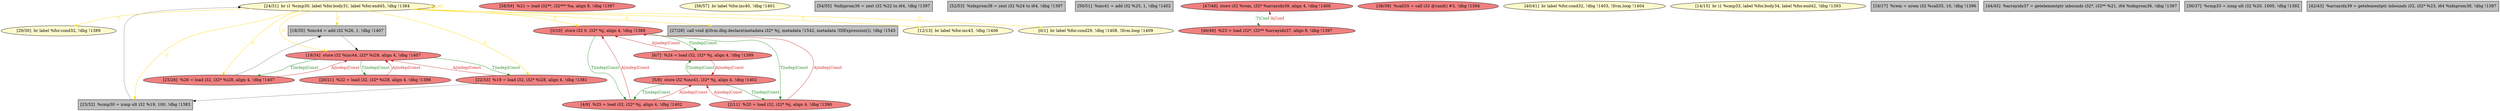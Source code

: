 
digraph G {


node4148 [fillcolor=lemonchiffon,label="[29/30]  br label %for.cond32, !dbg !1389",shape=ellipse,style=filled ]
node4147 [fillcolor=lightcoral,label="[58/59]  %21 = load i32**, i32*** %a, align 8, !dbg !1397",shape=ellipse,style=filled ]
node4146 [fillcolor=lemonchiffon,label="[56/57]  br label %for.inc40, !dbg !1401",shape=ellipse,style=filled ]
node4149 [fillcolor=lightcoral,label="[3/10]  store i32 0, i32* %j, align 4, !dbg !1388",shape=ellipse,style=filled ]
node4145 [fillcolor=lightcoral,label="[20/21]  %22 = load i32, i32* %i28, align 4, !dbg !1398",shape=ellipse,style=filled ]
node4143 [fillcolor=grey,label="[54/55]  %idxprom36 = zext i32 %22 to i64, !dbg !1397",shape=rectangle,style=filled ]
node4142 [fillcolor=grey,label="[52/53]  %idxprom38 = zext i32 %24 to i64, !dbg !1397",shape=rectangle,style=filled ]
node4150 [fillcolor=grey,label="[27/28]  call void @llvm.dbg.declare(metadata i32* %j, metadata !1542, metadata !DIExpression()), !dbg !1545",shape=rectangle,style=filled ]
node4141 [fillcolor=lightcoral,label="[5/8]  store i32 %inc41, i32* %j, align 4, !dbg !1402",shape=ellipse,style=filled ]
node4139 [fillcolor=grey,label="[50/51]  %inc41 = add i32 %25, 1, !dbg !1402",shape=rectangle,style=filled ]
node4138 [fillcolor=lightcoral,label="[47/48]  store i32 %rem, i32* %arrayidx39, align 4, !dbg !1400",shape=ellipse,style=filled ]
node4126 [fillcolor=grey,label="[18/35]  %inc44 = add i32 %26, 1, !dbg !1407",shape=rectangle,style=filled ]
node4123 [fillcolor=lemonchiffon,label="[12/13]  br label %for.inc43, !dbg !1406",shape=ellipse,style=filled ]
node4144 [fillcolor=lightcoral,label="[6/7]  %24 = load i32, i32* %j, align 4, !dbg !1399",shape=ellipse,style=filled ]
node4129 [fillcolor=lightcoral,label="[19/34]  store i32 %inc44, i32* %i28, align 4, !dbg !1407",shape=ellipse,style=filled ]
node4140 [fillcolor=lightcoral,label="[4/9]  %25 = load i32, i32* %j, align 4, !dbg !1402",shape=ellipse,style=filled ]
node4122 [fillcolor=lightcoral,label="[2/11]  %20 = load i32, i32* %j, align 4, !dbg !1390",shape=ellipse,style=filled ]
node4128 [fillcolor=grey,label="[23/32]  %cmp30 = icmp ult i32 %19, 100, !dbg !1383",shape=rectangle,style=filled ]
node4137 [fillcolor=lightcoral,label="[46/49]  %23 = load i32*, i32** %arrayidx37, align 8, !dbg !1397",shape=ellipse,style=filled ]
node4130 [fillcolor=lightcoral,label="[38/39]  %call35 = call i32 @rand() #3, !dbg !1394",shape=ellipse,style=filled ]
node4121 [fillcolor=lemonchiffon,label="[0/1]  br label %for.cond29, !dbg !1408, !llvm.loop !1409",shape=ellipse,style=filled ]
node4134 [fillcolor=lightcoral,label="[25/26]  %26 = load i32, i32* %i28, align 4, !dbg !1407",shape=ellipse,style=filled ]
node4131 [fillcolor=lemonchiffon,label="[40/41]  br label %for.cond32, !dbg !1403, !llvm.loop !1404",shape=ellipse,style=filled ]
node4132 [fillcolor=lightcoral,label="[22/33]  %19 = load i32, i32* %i28, align 4, !dbg !1381",shape=ellipse,style=filled ]
node4124 [fillcolor=lemonchiffon,label="[14/15]  br i1 %cmp33, label %for.body34, label %for.end42, !dbg !1393",shape=ellipse,style=filled ]
node4125 [fillcolor=grey,label="[16/17]  %rem = urem i32 %call35, 10, !dbg !1396",shape=rectangle,style=filled ]
node4133 [fillcolor=lemonchiffon,label="[24/31]  br i1 %cmp30, label %for.body31, label %for.end45, !dbg !1384",shape=ellipse,style=filled ]
node4136 [fillcolor=grey,label="[44/45]  %arrayidx37 = getelementptr inbounds i32*, i32** %21, i64 %idxprom36, !dbg !1397",shape=rectangle,style=filled ]
node4127 [fillcolor=grey,label="[36/37]  %cmp33 = icmp ult i32 %20, 1000, !dbg !1392",shape=rectangle,style=filled ]
node4135 [fillcolor=grey,label="[42/43]  %arrayidx39 = getelementptr inbounds i32, i32* %23, i64 %idxprom38, !dbg !1397",shape=rectangle,style=filled ]

node4149->node4140 [style=solid,color=forestgreen,label="T|indep|Const",penwidth=1.0,fontcolor=forestgreen ]
node4145->node4129 [style=solid,color=firebrick3,label="A|indep|Const",penwidth=1.0,fontcolor=firebrick3 ]
node4137->node4138 [style=dotted,color=firebrick3,label="A|Conf",penwidth=1.0,fontcolor=firebrick3 ]
node4141->node4144 [style=solid,color=forestgreen,label="T|indep|Const",penwidth=1.0,fontcolor=forestgreen ]
node4134->node4126 [style=solid,color=black,label="",penwidth=0.5,fontcolor=black ]
node4129->node4132 [style=solid,color=forestgreen,label="T|indep|Const",penwidth=1.0,fontcolor=forestgreen ]
node4144->node4141 [style=solid,color=firebrick3,label="A|indep|Const",penwidth=1.0,fontcolor=firebrick3 ]
node4144->node4149 [style=solid,color=firebrick3,label="A|indep|Const",penwidth=1.0,fontcolor=firebrick3 ]
node4138->node4137 [style=dotted,color=forestgreen,label="T|Conf",penwidth=1.0,fontcolor=forestgreen ]
node4133->node4134 [style=solid,color=gold,label="C",penwidth=1.0,fontcolor=gold ]
node4128->node4133 [style=solid,color=black,label="",penwidth=0.5,fontcolor=black ]
node4141->node4122 [style=solid,color=forestgreen,label="T|indep|Const",penwidth=1.0,fontcolor=forestgreen ]
node4149->node4144 [style=solid,color=forestgreen,label="T|indep|Const",penwidth=1.0,fontcolor=forestgreen ]
node4126->node4129 [style=solid,color=black,label="",penwidth=0.5,fontcolor=black ]
node4133->node4149 [style=solid,color=gold,label="C",penwidth=1.0,fontcolor=gold ]
node4141->node4140 [style=solid,color=forestgreen,label="T|indep|Const",penwidth=1.0,fontcolor=forestgreen ]
node4133->node4123 [style=solid,color=gold,label="C",penwidth=1.0,fontcolor=gold ]
node4140->node4149 [style=solid,color=firebrick3,label="A|indep|Const",penwidth=1.0,fontcolor=firebrick3 ]
node4133->node4150 [style=solid,color=gold,label="C",penwidth=1.0,fontcolor=gold ]
node4140->node4141 [style=solid,color=firebrick3,label="A|indep|Const",penwidth=1.0,fontcolor=firebrick3 ]
node4132->node4129 [style=solid,color=firebrick3,label="A|indep|Const",penwidth=1.0,fontcolor=firebrick3 ]
node4134->node4129 [style=solid,color=firebrick3,label="A|indep|Const",penwidth=1.0,fontcolor=firebrick3 ]
node4122->node4141 [style=solid,color=firebrick3,label="A|indep|Const",penwidth=1.0,fontcolor=firebrick3 ]
node4133->node4133 [style=solid,color=gold,label="C",penwidth=1.0,fontcolor=gold ]
node4133->node4126 [style=solid,color=gold,label="C",penwidth=1.0,fontcolor=gold ]
node4129->node4145 [style=solid,color=forestgreen,label="T|indep|Const",penwidth=1.0,fontcolor=forestgreen ]
node4122->node4149 [style=solid,color=firebrick3,label="A|indep|Const",penwidth=1.0,fontcolor=firebrick3 ]
node4149->node4122 [style=solid,color=forestgreen,label="T|indep|Const",penwidth=1.0,fontcolor=forestgreen ]
node4133->node4148 [style=solid,color=gold,label="C",penwidth=1.0,fontcolor=gold ]
node4133->node4129 [style=solid,color=gold,label="C",penwidth=1.0,fontcolor=gold ]
node4133->node4121 [style=solid,color=gold,label="C",penwidth=1.0,fontcolor=gold ]
node4133->node4128 [style=solid,color=gold,label="C",penwidth=1.0,fontcolor=gold ]
node4129->node4134 [style=solid,color=forestgreen,label="T|indep|Const",penwidth=1.0,fontcolor=forestgreen ]
node4133->node4132 [style=solid,color=gold,label="C",penwidth=1.0,fontcolor=gold ]
node4132->node4128 [style=solid,color=black,label="",penwidth=0.5,fontcolor=black ]


}
